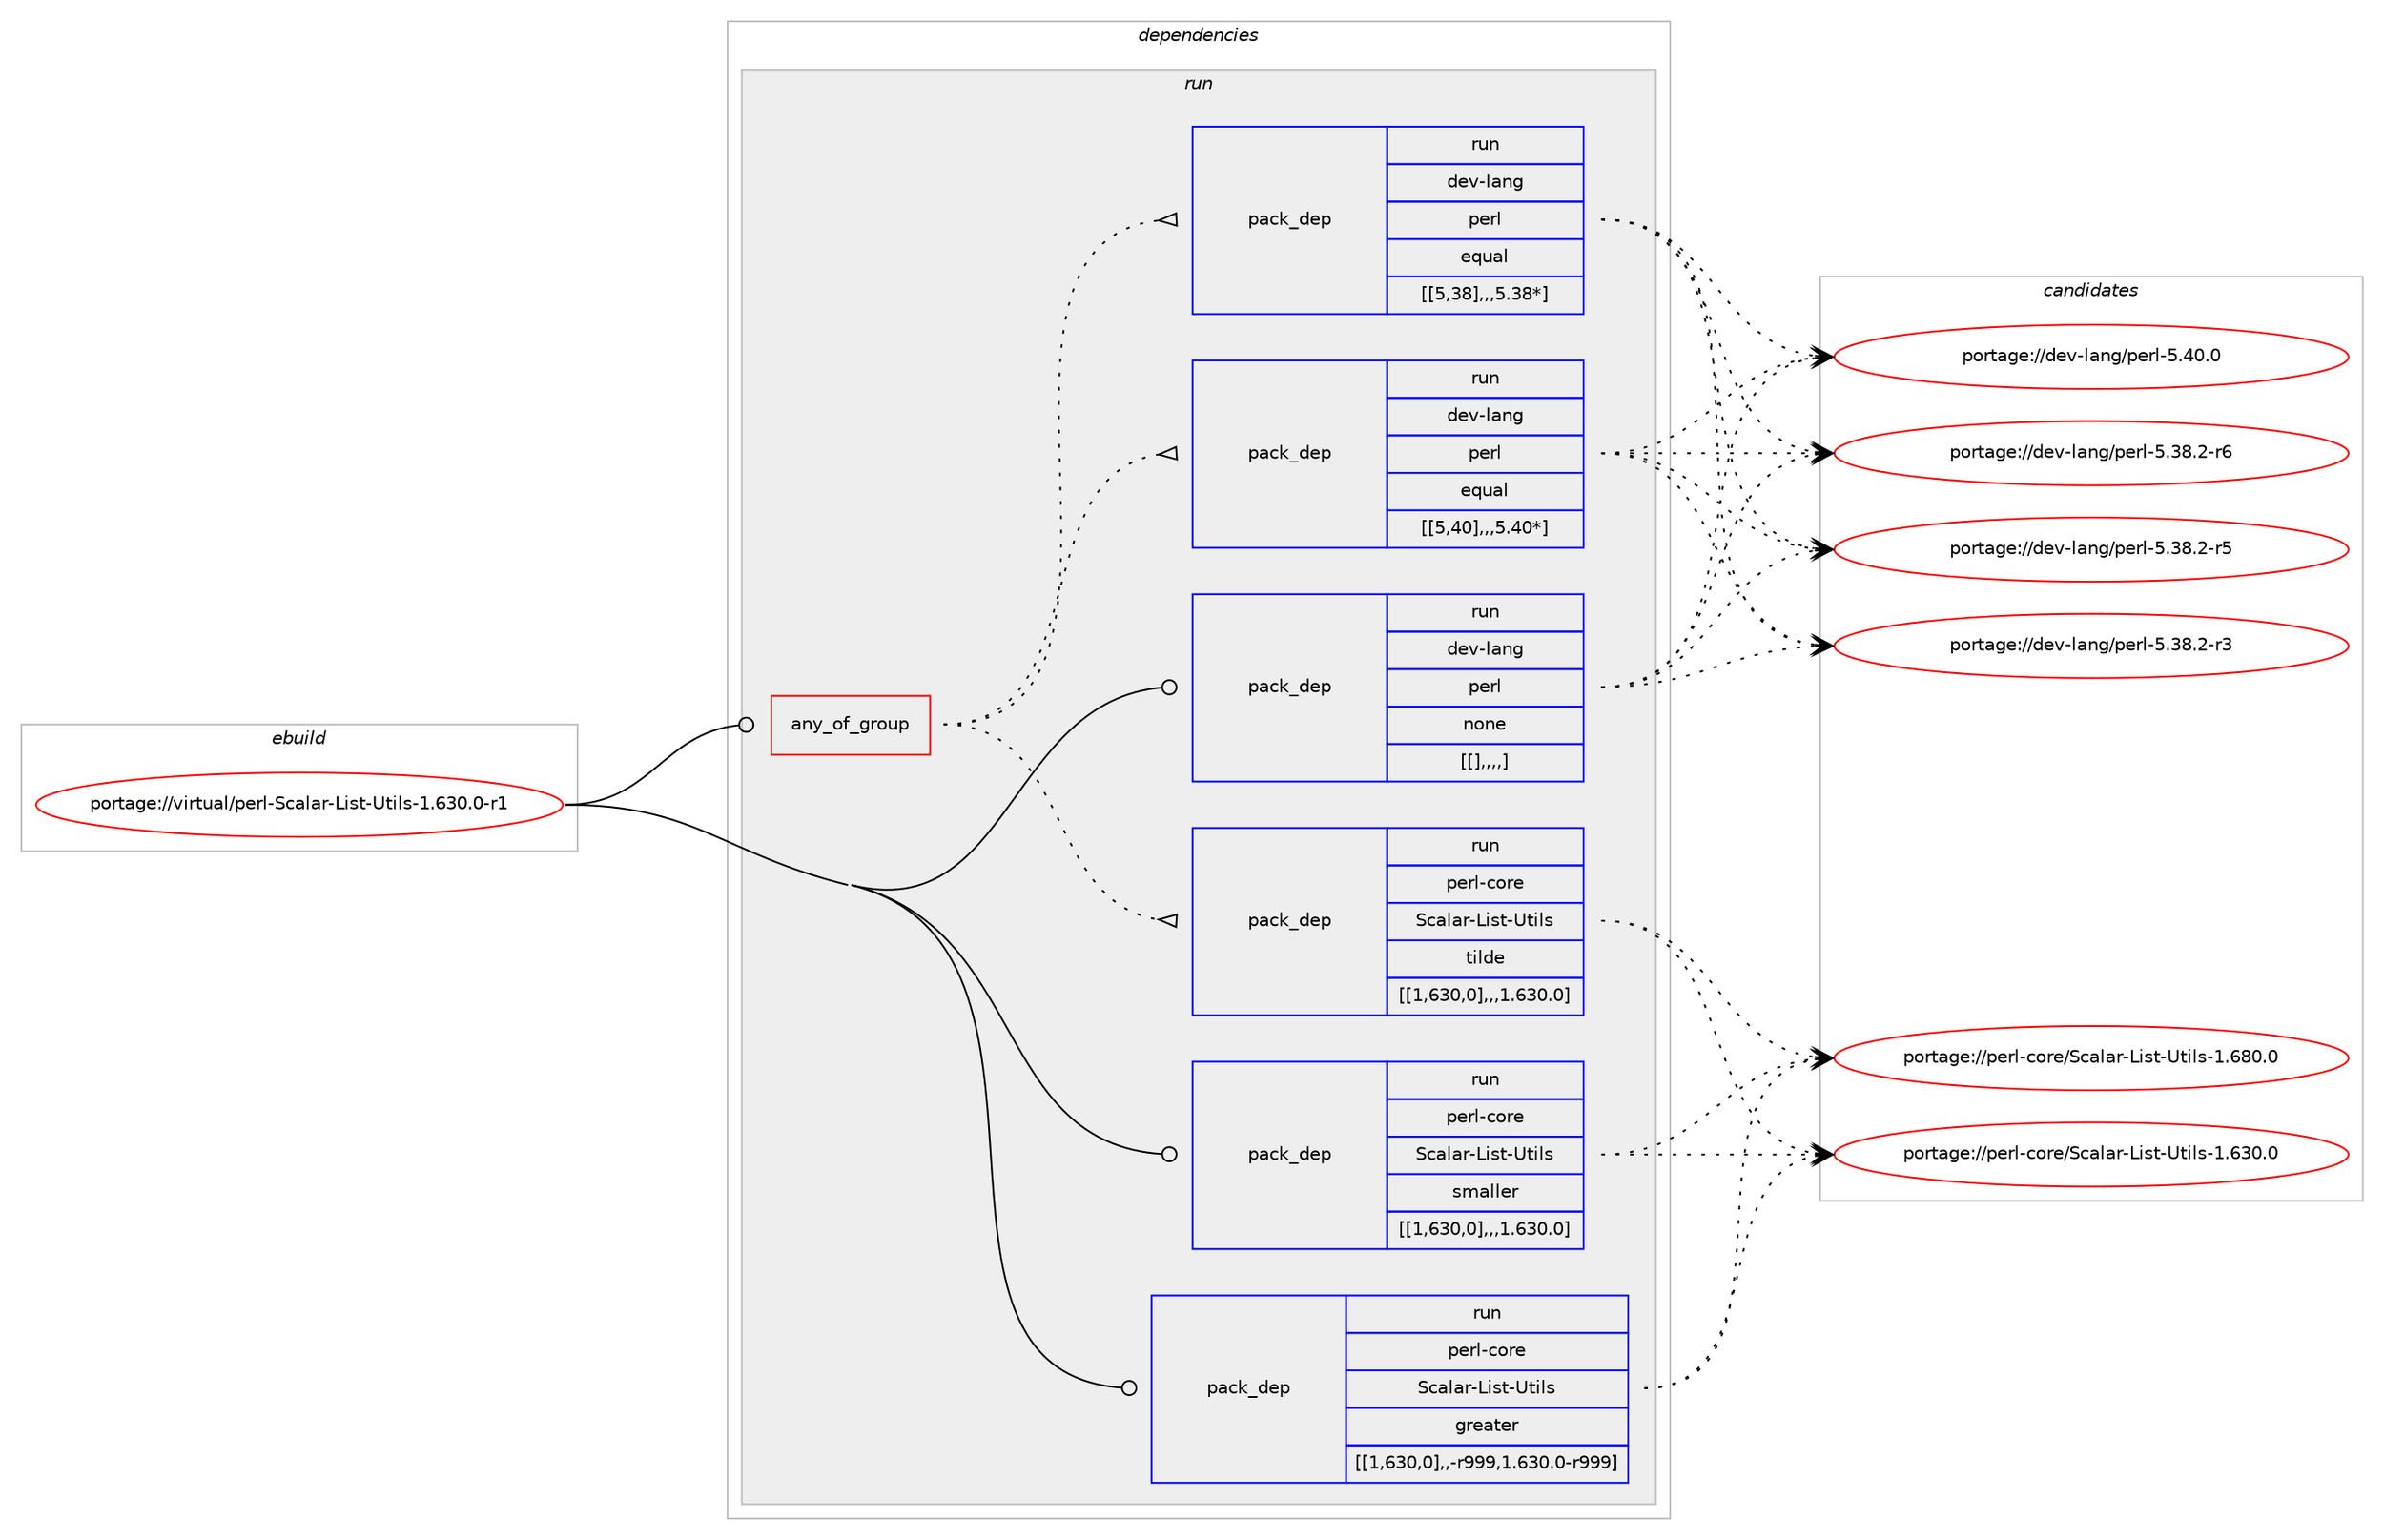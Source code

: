 digraph prolog {

# *************
# Graph options
# *************

newrank=true;
concentrate=true;
compound=true;
graph [rankdir=LR,fontname=Helvetica,fontsize=10,ranksep=1.5];#, ranksep=2.5, nodesep=0.2];
edge  [arrowhead=vee];
node  [fontname=Helvetica,fontsize=10];

# **********
# The ebuild
# **********

subgraph cluster_leftcol {
color=gray;
label=<<i>ebuild</i>>;
id [label="portage://virtual/perl-Scalar-List-Utils-1.630.0-r1", color=red, width=4, href="../virtual/perl-Scalar-List-Utils-1.630.0-r1.svg"];
}

# ****************
# The dependencies
# ****************

subgraph cluster_midcol {
color=gray;
label=<<i>dependencies</i>>;
subgraph cluster_compile {
fillcolor="#eeeeee";
style=filled;
label=<<i>compile</i>>;
}
subgraph cluster_compileandrun {
fillcolor="#eeeeee";
style=filled;
label=<<i>compile and run</i>>;
}
subgraph cluster_run {
fillcolor="#eeeeee";
style=filled;
label=<<i>run</i>>;
subgraph any113 {
dependency2063 [label=<<TABLE BORDER="0" CELLBORDER="1" CELLSPACING="0" CELLPADDING="4"><TR><TD CELLPADDING="10">any_of_group</TD></TR></TABLE>>, shape=none, color=red];subgraph pack1626 {
dependency2069 [label=<<TABLE BORDER="0" CELLBORDER="1" CELLSPACING="0" CELLPADDING="4" WIDTH="220"><TR><TD ROWSPAN="6" CELLPADDING="30">pack_dep</TD></TR><TR><TD WIDTH="110">run</TD></TR><TR><TD>dev-lang</TD></TR><TR><TD>perl</TD></TR><TR><TD>equal</TD></TR><TR><TD>[[5,40],,,5.40*]</TD></TR></TABLE>>, shape=none, color=blue];
}
dependency2063:e -> dependency2069:w [weight=20,style="dotted",arrowhead="oinv"];
subgraph pack1639 {
dependency2076 [label=<<TABLE BORDER="0" CELLBORDER="1" CELLSPACING="0" CELLPADDING="4" WIDTH="220"><TR><TD ROWSPAN="6" CELLPADDING="30">pack_dep</TD></TR><TR><TD WIDTH="110">run</TD></TR><TR><TD>dev-lang</TD></TR><TR><TD>perl</TD></TR><TR><TD>equal</TD></TR><TR><TD>[[5,38],,,5.38*]</TD></TR></TABLE>>, shape=none, color=blue];
}
dependency2063:e -> dependency2076:w [weight=20,style="dotted",arrowhead="oinv"];
subgraph pack1645 {
dependency2084 [label=<<TABLE BORDER="0" CELLBORDER="1" CELLSPACING="0" CELLPADDING="4" WIDTH="220"><TR><TD ROWSPAN="6" CELLPADDING="30">pack_dep</TD></TR><TR><TD WIDTH="110">run</TD></TR><TR><TD>perl-core</TD></TR><TR><TD>Scalar-List-Utils</TD></TR><TR><TD>tilde</TD></TR><TR><TD>[[1,630,0],,,1.630.0]</TD></TR></TABLE>>, shape=none, color=blue];
}
dependency2063:e -> dependency2084:w [weight=20,style="dotted",arrowhead="oinv"];
}
id:e -> dependency2063:w [weight=20,style="solid",arrowhead="odot"];
subgraph pack1648 {
dependency2102 [label=<<TABLE BORDER="0" CELLBORDER="1" CELLSPACING="0" CELLPADDING="4" WIDTH="220"><TR><TD ROWSPAN="6" CELLPADDING="30">pack_dep</TD></TR><TR><TD WIDTH="110">run</TD></TR><TR><TD>dev-lang</TD></TR><TR><TD>perl</TD></TR><TR><TD>none</TD></TR><TR><TD>[[],,,,]</TD></TR></TABLE>>, shape=none, color=blue];
}
id:e -> dependency2102:w [weight=20,style="solid",arrowhead="odot"];
subgraph pack1663 {
dependency2112 [label=<<TABLE BORDER="0" CELLBORDER="1" CELLSPACING="0" CELLPADDING="4" WIDTH="220"><TR><TD ROWSPAN="6" CELLPADDING="30">pack_dep</TD></TR><TR><TD WIDTH="110">run</TD></TR><TR><TD>perl-core</TD></TR><TR><TD>Scalar-List-Utils</TD></TR><TR><TD>greater</TD></TR><TR><TD>[[1,630,0],,-r999,1.630.0-r999]</TD></TR></TABLE>>, shape=none, color=blue];
}
id:e -> dependency2112:w [weight=20,style="solid",arrowhead="odot"];
subgraph pack1668 {
dependency2134 [label=<<TABLE BORDER="0" CELLBORDER="1" CELLSPACING="0" CELLPADDING="4" WIDTH="220"><TR><TD ROWSPAN="6" CELLPADDING="30">pack_dep</TD></TR><TR><TD WIDTH="110">run</TD></TR><TR><TD>perl-core</TD></TR><TR><TD>Scalar-List-Utils</TD></TR><TR><TD>smaller</TD></TR><TR><TD>[[1,630,0],,,1.630.0]</TD></TR></TABLE>>, shape=none, color=blue];
}
id:e -> dependency2134:w [weight=20,style="solid",arrowhead="odot"];
}
}

# **************
# The candidates
# **************

subgraph cluster_choices {
rank=same;
color=gray;
label=<<i>candidates</i>>;

subgraph choice1640 {
color=black;
nodesep=1;
choice10010111845108971101034711210111410845534652484648 [label="portage://dev-lang/perl-5.40.0", color=red, width=4,href="../dev-lang/perl-5.40.0.svg"];
choice100101118451089711010347112101114108455346515646504511454 [label="portage://dev-lang/perl-5.38.2-r6", color=red, width=4,href="../dev-lang/perl-5.38.2-r6.svg"];
choice100101118451089711010347112101114108455346515646504511453 [label="portage://dev-lang/perl-5.38.2-r5", color=red, width=4,href="../dev-lang/perl-5.38.2-r5.svg"];
choice100101118451089711010347112101114108455346515646504511451 [label="portage://dev-lang/perl-5.38.2-r3", color=red, width=4,href="../dev-lang/perl-5.38.2-r3.svg"];
dependency2069:e -> choice10010111845108971101034711210111410845534652484648:w [style=dotted,weight="100"];
dependency2069:e -> choice100101118451089711010347112101114108455346515646504511454:w [style=dotted,weight="100"];
dependency2069:e -> choice100101118451089711010347112101114108455346515646504511453:w [style=dotted,weight="100"];
dependency2069:e -> choice100101118451089711010347112101114108455346515646504511451:w [style=dotted,weight="100"];
}
subgraph choice1649 {
color=black;
nodesep=1;
choice10010111845108971101034711210111410845534652484648 [label="portage://dev-lang/perl-5.40.0", color=red, width=4,href="../dev-lang/perl-5.40.0.svg"];
choice100101118451089711010347112101114108455346515646504511454 [label="portage://dev-lang/perl-5.38.2-r6", color=red, width=4,href="../dev-lang/perl-5.38.2-r6.svg"];
choice100101118451089711010347112101114108455346515646504511453 [label="portage://dev-lang/perl-5.38.2-r5", color=red, width=4,href="../dev-lang/perl-5.38.2-r5.svg"];
choice100101118451089711010347112101114108455346515646504511451 [label="portage://dev-lang/perl-5.38.2-r3", color=red, width=4,href="../dev-lang/perl-5.38.2-r3.svg"];
dependency2076:e -> choice10010111845108971101034711210111410845534652484648:w [style=dotted,weight="100"];
dependency2076:e -> choice100101118451089711010347112101114108455346515646504511454:w [style=dotted,weight="100"];
dependency2076:e -> choice100101118451089711010347112101114108455346515646504511453:w [style=dotted,weight="100"];
dependency2076:e -> choice100101118451089711010347112101114108455346515646504511451:w [style=dotted,weight="100"];
}
subgraph choice1653 {
color=black;
nodesep=1;
choice11210111410845991111141014783999710897114457610511511645851161051081154549465456484648 [label="portage://perl-core/Scalar-List-Utils-1.680.0", color=red, width=4,href="../perl-core/Scalar-List-Utils-1.680.0.svg"];
choice11210111410845991111141014783999710897114457610511511645851161051081154549465451484648 [label="portage://perl-core/Scalar-List-Utils-1.630.0", color=red, width=4,href="../perl-core/Scalar-List-Utils-1.630.0.svg"];
dependency2084:e -> choice11210111410845991111141014783999710897114457610511511645851161051081154549465456484648:w [style=dotted,weight="100"];
dependency2084:e -> choice11210111410845991111141014783999710897114457610511511645851161051081154549465451484648:w [style=dotted,weight="100"];
}
subgraph choice1658 {
color=black;
nodesep=1;
choice10010111845108971101034711210111410845534652484648 [label="portage://dev-lang/perl-5.40.0", color=red, width=4,href="../dev-lang/perl-5.40.0.svg"];
choice100101118451089711010347112101114108455346515646504511454 [label="portage://dev-lang/perl-5.38.2-r6", color=red, width=4,href="../dev-lang/perl-5.38.2-r6.svg"];
choice100101118451089711010347112101114108455346515646504511453 [label="portage://dev-lang/perl-5.38.2-r5", color=red, width=4,href="../dev-lang/perl-5.38.2-r5.svg"];
choice100101118451089711010347112101114108455346515646504511451 [label="portage://dev-lang/perl-5.38.2-r3", color=red, width=4,href="../dev-lang/perl-5.38.2-r3.svg"];
dependency2102:e -> choice10010111845108971101034711210111410845534652484648:w [style=dotted,weight="100"];
dependency2102:e -> choice100101118451089711010347112101114108455346515646504511454:w [style=dotted,weight="100"];
dependency2102:e -> choice100101118451089711010347112101114108455346515646504511453:w [style=dotted,weight="100"];
dependency2102:e -> choice100101118451089711010347112101114108455346515646504511451:w [style=dotted,weight="100"];
}
subgraph choice1671 {
color=black;
nodesep=1;
choice11210111410845991111141014783999710897114457610511511645851161051081154549465456484648 [label="portage://perl-core/Scalar-List-Utils-1.680.0", color=red, width=4,href="../perl-core/Scalar-List-Utils-1.680.0.svg"];
choice11210111410845991111141014783999710897114457610511511645851161051081154549465451484648 [label="portage://perl-core/Scalar-List-Utils-1.630.0", color=red, width=4,href="../perl-core/Scalar-List-Utils-1.630.0.svg"];
dependency2112:e -> choice11210111410845991111141014783999710897114457610511511645851161051081154549465456484648:w [style=dotted,weight="100"];
dependency2112:e -> choice11210111410845991111141014783999710897114457610511511645851161051081154549465451484648:w [style=dotted,weight="100"];
}
subgraph choice1676 {
color=black;
nodesep=1;
choice11210111410845991111141014783999710897114457610511511645851161051081154549465456484648 [label="portage://perl-core/Scalar-List-Utils-1.680.0", color=red, width=4,href="../perl-core/Scalar-List-Utils-1.680.0.svg"];
choice11210111410845991111141014783999710897114457610511511645851161051081154549465451484648 [label="portage://perl-core/Scalar-List-Utils-1.630.0", color=red, width=4,href="../perl-core/Scalar-List-Utils-1.630.0.svg"];
dependency2134:e -> choice11210111410845991111141014783999710897114457610511511645851161051081154549465456484648:w [style=dotted,weight="100"];
dependency2134:e -> choice11210111410845991111141014783999710897114457610511511645851161051081154549465451484648:w [style=dotted,weight="100"];
}
}

}
